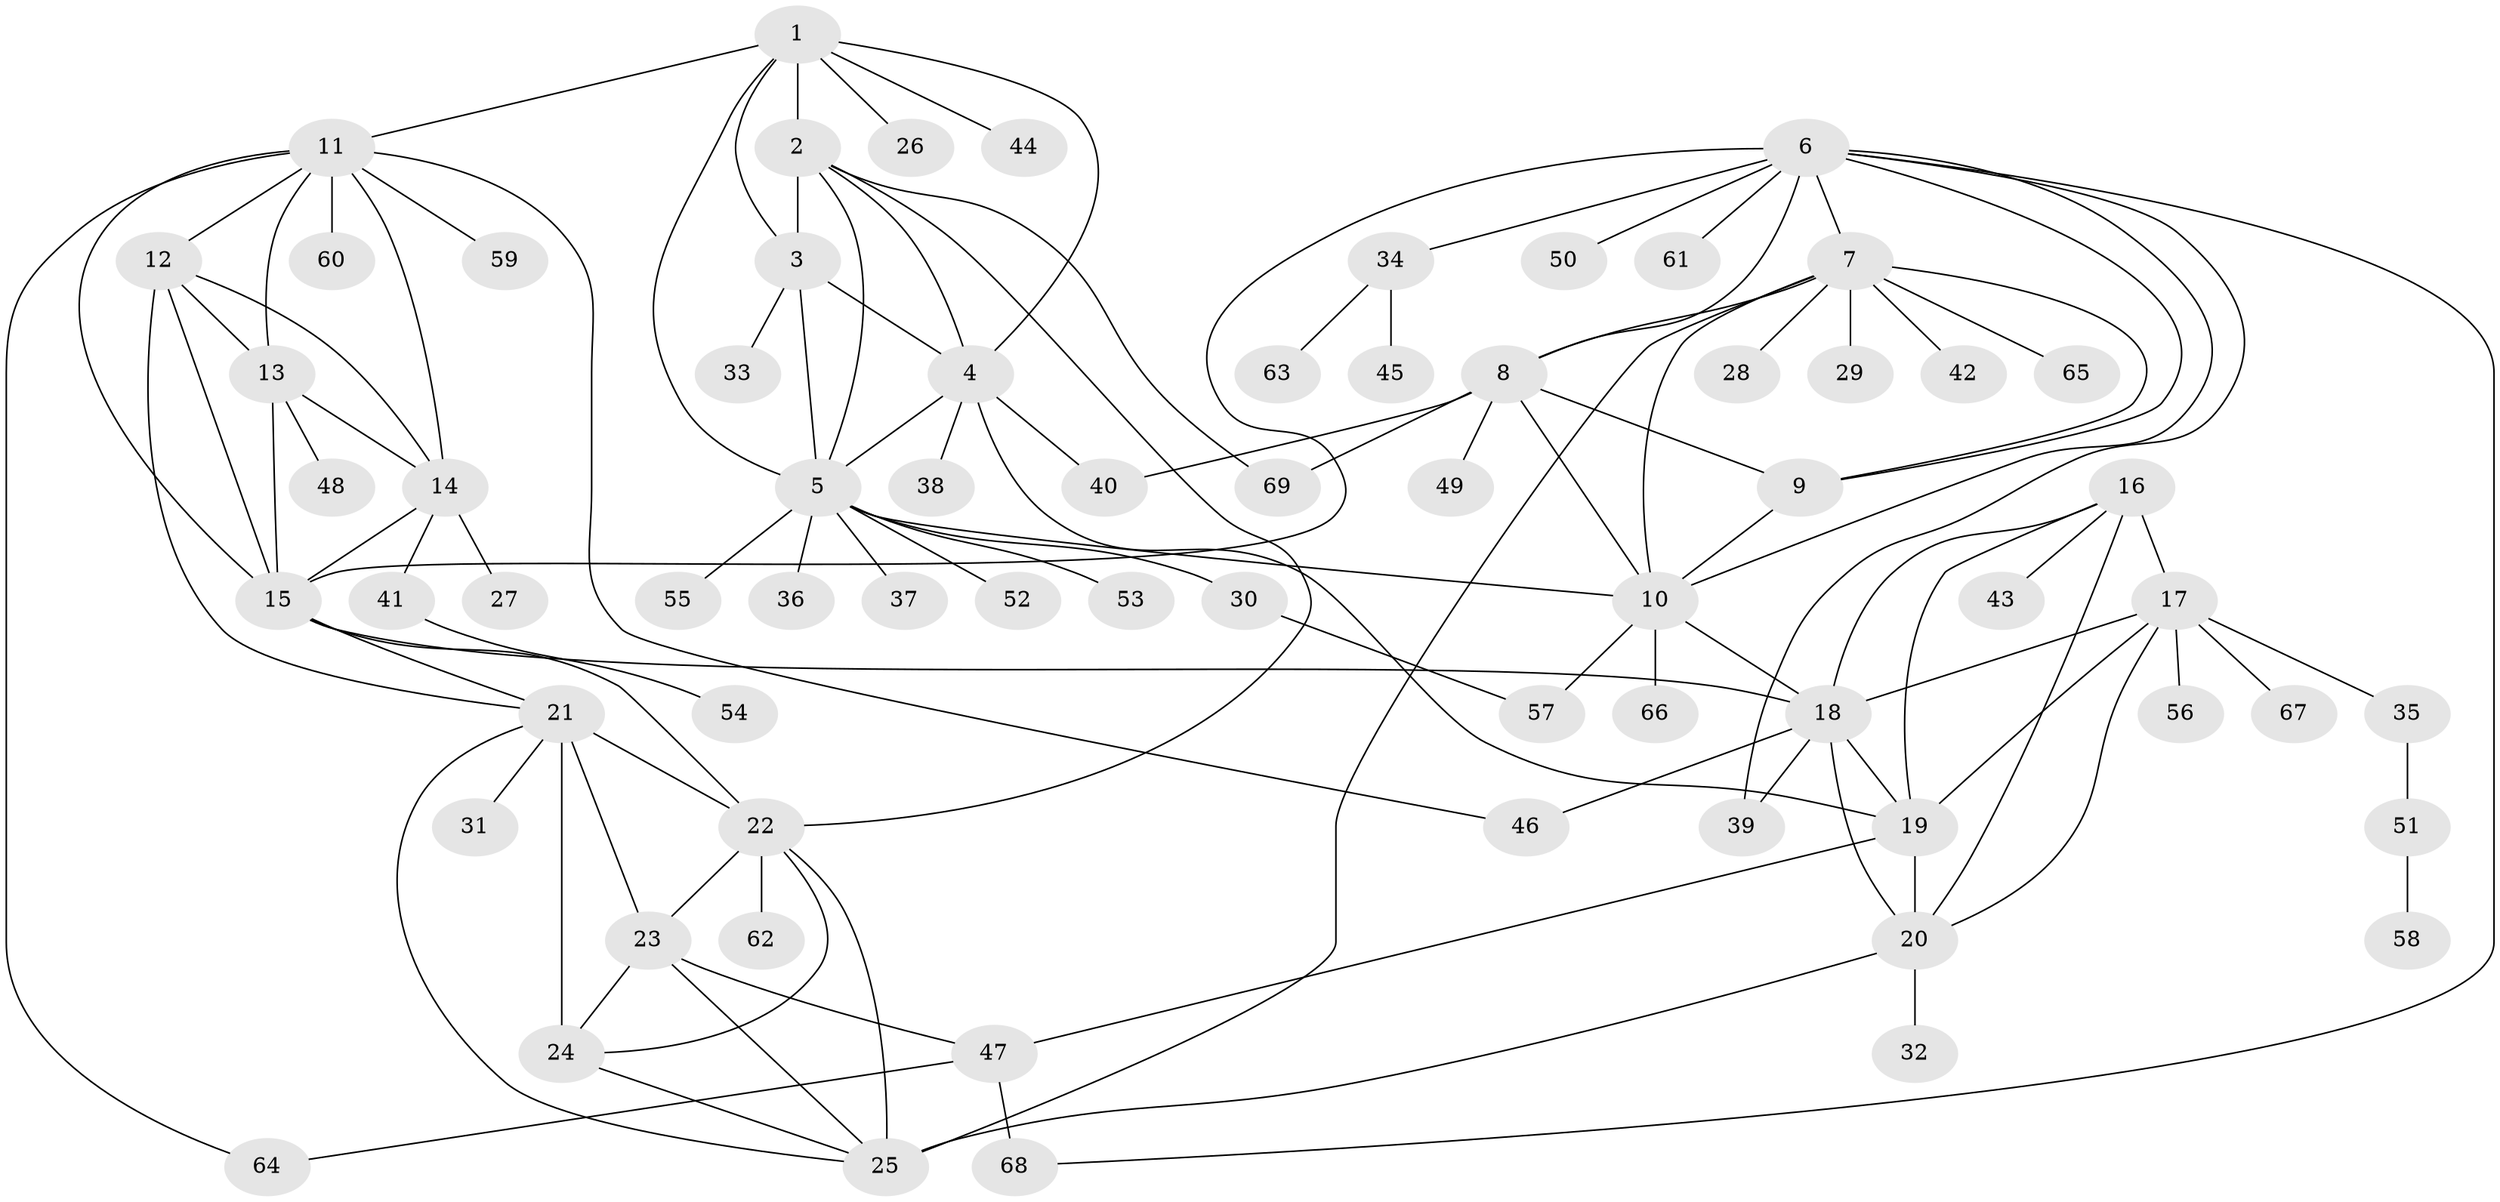 // original degree distribution, {8: 0.05309734513274336, 6: 0.017699115044247787, 5: 0.02654867256637168, 12: 0.008849557522123894, 11: 0.008849557522123894, 10: 0.02654867256637168, 7: 0.04424778761061947, 9: 0.02654867256637168, 4: 0.02654867256637168, 1: 0.5486725663716814, 3: 0.035398230088495575, 2: 0.17699115044247787}
// Generated by graph-tools (version 1.1) at 2025/52/03/04/25 22:52:41]
// undirected, 69 vertices, 114 edges
graph export_dot {
  node [color=gray90,style=filled];
  1;
  2;
  3;
  4;
  5;
  6;
  7;
  8;
  9;
  10;
  11;
  12;
  13;
  14;
  15;
  16;
  17;
  18;
  19;
  20;
  21;
  22;
  23;
  24;
  25;
  26;
  27;
  28;
  29;
  30;
  31;
  32;
  33;
  34;
  35;
  36;
  37;
  38;
  39;
  40;
  41;
  42;
  43;
  44;
  45;
  46;
  47;
  48;
  49;
  50;
  51;
  52;
  53;
  54;
  55;
  56;
  57;
  58;
  59;
  60;
  61;
  62;
  63;
  64;
  65;
  66;
  67;
  68;
  69;
  1 -- 2 [weight=1.0];
  1 -- 3 [weight=1.0];
  1 -- 4 [weight=1.0];
  1 -- 5 [weight=1.0];
  1 -- 11 [weight=1.0];
  1 -- 26 [weight=1.0];
  1 -- 44 [weight=1.0];
  2 -- 3 [weight=1.0];
  2 -- 4 [weight=1.0];
  2 -- 5 [weight=1.0];
  2 -- 22 [weight=1.0];
  2 -- 69 [weight=1.0];
  3 -- 4 [weight=1.0];
  3 -- 5 [weight=1.0];
  3 -- 33 [weight=1.0];
  4 -- 5 [weight=1.0];
  4 -- 19 [weight=1.0];
  4 -- 38 [weight=1.0];
  4 -- 40 [weight=1.0];
  5 -- 10 [weight=1.0];
  5 -- 30 [weight=1.0];
  5 -- 36 [weight=1.0];
  5 -- 37 [weight=1.0];
  5 -- 52 [weight=1.0];
  5 -- 53 [weight=1.0];
  5 -- 55 [weight=1.0];
  6 -- 7 [weight=1.0];
  6 -- 8 [weight=1.0];
  6 -- 9 [weight=1.0];
  6 -- 10 [weight=1.0];
  6 -- 15 [weight=1.0];
  6 -- 34 [weight=1.0];
  6 -- 39 [weight=1.0];
  6 -- 50 [weight=1.0];
  6 -- 61 [weight=1.0];
  6 -- 68 [weight=1.0];
  7 -- 8 [weight=1.0];
  7 -- 9 [weight=1.0];
  7 -- 10 [weight=1.0];
  7 -- 25 [weight=1.0];
  7 -- 28 [weight=1.0];
  7 -- 29 [weight=1.0];
  7 -- 42 [weight=1.0];
  7 -- 65 [weight=1.0];
  8 -- 9 [weight=1.0];
  8 -- 10 [weight=1.0];
  8 -- 40 [weight=1.0];
  8 -- 49 [weight=1.0];
  8 -- 69 [weight=1.0];
  9 -- 10 [weight=1.0];
  10 -- 18 [weight=1.0];
  10 -- 57 [weight=1.0];
  10 -- 66 [weight=1.0];
  11 -- 12 [weight=1.0];
  11 -- 13 [weight=1.0];
  11 -- 14 [weight=1.0];
  11 -- 15 [weight=1.0];
  11 -- 46 [weight=1.0];
  11 -- 59 [weight=1.0];
  11 -- 60 [weight=1.0];
  11 -- 64 [weight=1.0];
  12 -- 13 [weight=2.0];
  12 -- 14 [weight=1.0];
  12 -- 15 [weight=1.0];
  12 -- 21 [weight=1.0];
  13 -- 14 [weight=1.0];
  13 -- 15 [weight=1.0];
  13 -- 48 [weight=1.0];
  14 -- 15 [weight=1.0];
  14 -- 27 [weight=1.0];
  14 -- 41 [weight=1.0];
  15 -- 18 [weight=1.0];
  15 -- 21 [weight=1.0];
  15 -- 22 [weight=1.0];
  16 -- 17 [weight=1.0];
  16 -- 18 [weight=1.0];
  16 -- 19 [weight=1.0];
  16 -- 20 [weight=1.0];
  16 -- 43 [weight=1.0];
  17 -- 18 [weight=1.0];
  17 -- 19 [weight=1.0];
  17 -- 20 [weight=1.0];
  17 -- 35 [weight=1.0];
  17 -- 56 [weight=1.0];
  17 -- 67 [weight=1.0];
  18 -- 19 [weight=1.0];
  18 -- 20 [weight=1.0];
  18 -- 39 [weight=1.0];
  18 -- 46 [weight=1.0];
  19 -- 20 [weight=1.0];
  19 -- 47 [weight=1.0];
  20 -- 25 [weight=1.0];
  20 -- 32 [weight=2.0];
  21 -- 22 [weight=1.0];
  21 -- 23 [weight=1.0];
  21 -- 24 [weight=6.0];
  21 -- 25 [weight=1.0];
  21 -- 31 [weight=1.0];
  22 -- 23 [weight=1.0];
  22 -- 24 [weight=1.0];
  22 -- 25 [weight=1.0];
  22 -- 62 [weight=1.0];
  23 -- 24 [weight=1.0];
  23 -- 25 [weight=1.0];
  23 -- 47 [weight=3.0];
  24 -- 25 [weight=1.0];
  30 -- 57 [weight=1.0];
  34 -- 45 [weight=1.0];
  34 -- 63 [weight=1.0];
  35 -- 51 [weight=1.0];
  41 -- 54 [weight=1.0];
  47 -- 64 [weight=1.0];
  47 -- 68 [weight=1.0];
  51 -- 58 [weight=1.0];
}
